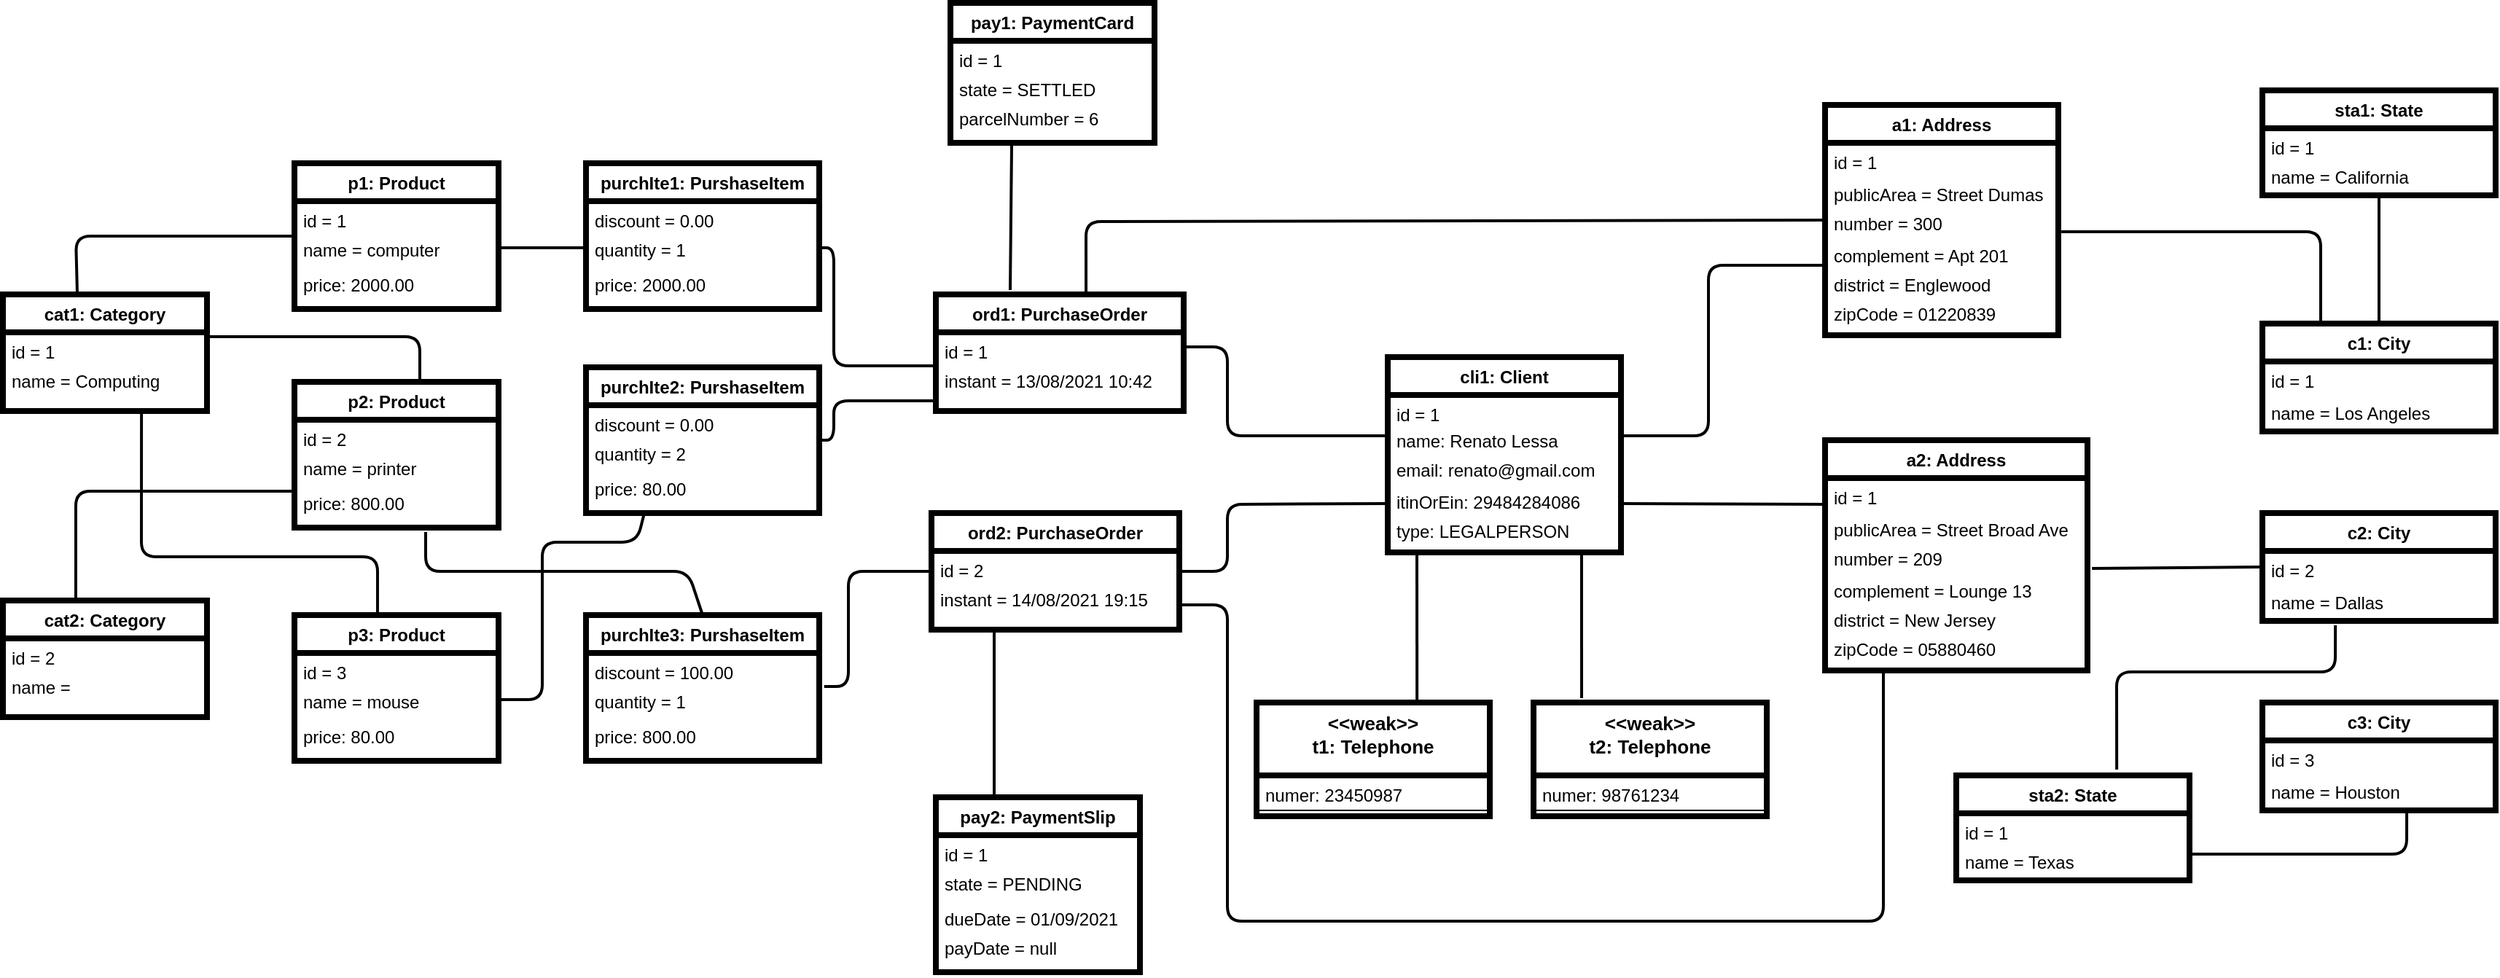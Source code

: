 <mxfile version="14.9.6" type="device"><diagram id="C5RBs43oDa-KdzZeNtuy" name="Page-1"><mxGraphModel dx="946" dy="1841" grid="1" gridSize="10" guides="1" tooltips="1" connect="1" arrows="1" fold="1" page="1" pageScale="1" pageWidth="827" pageHeight="1169" math="0" shadow="0"><root><mxCell id="WIyWlLk6GJQsqaUBKTNV-0"/><mxCell id="WIyWlLk6GJQsqaUBKTNV-1" parent="WIyWlLk6GJQsqaUBKTNV-0"/><mxCell id="aKMQZRntwJBQudiZjVvR-5" value="cat1: Category" style="swimlane;fontStyle=1;childLayout=stackLayout;horizontal=1;startSize=26;horizontalStack=0;resizeParent=1;resizeParentMax=0;resizeLast=0;collapsible=1;marginBottom=0;strokeWidth=4;rounded=0;shadow=0;sketch=0;glass=0;swimlaneLine=1;swimlaneFillColor=#ffffff;" parent="WIyWlLk6GJQsqaUBKTNV-1" vertex="1"><mxGeometry x="20" y="140" width="140" height="80" as="geometry"/></mxCell><mxCell id="aKMQZRntwJBQudiZjVvR-6" value="id = 1" style="text;align=left;verticalAlign=top;spacingLeft=4;spacingRight=4;overflow=hidden;rotatable=0;points=[[0,0.5],[1,0.5]];portConstraint=eastwest;rounded=0;shadow=0;sketch=0;" parent="aKMQZRntwJBQudiZjVvR-5" vertex="1"><mxGeometry y="26" width="140" height="20" as="geometry"/></mxCell><mxCell id="aKMQZRntwJBQudiZjVvR-7" value="name = Computing" style="text;align=left;verticalAlign=top;spacingLeft=4;spacingRight=4;overflow=hidden;rotatable=0;points=[[0,0.5],[1,0.5]];portConstraint=eastwest;rounded=0;shadow=0;sketch=0;" parent="aKMQZRntwJBQudiZjVvR-5" vertex="1"><mxGeometry y="46" width="140" height="34" as="geometry"/></mxCell><mxCell id="aKMQZRntwJBQudiZjVvR-10" value="p1: Product" style="swimlane;fontStyle=1;childLayout=stackLayout;horizontal=1;startSize=26;horizontalStack=0;resizeParent=1;resizeParentMax=0;resizeLast=0;collapsible=1;marginBottom=0;strokeWidth=4;rounded=0;shadow=0;sketch=0;glass=0;swimlaneLine=1;swimlaneFillColor=#ffffff;" parent="WIyWlLk6GJQsqaUBKTNV-1" vertex="1"><mxGeometry x="220" y="50" width="140" height="100" as="geometry"/></mxCell><mxCell id="aKMQZRntwJBQudiZjVvR-11" value="id = 1" style="text;align=left;verticalAlign=top;spacingLeft=4;spacingRight=4;overflow=hidden;rotatable=0;points=[[0,0.5],[1,0.5]];portConstraint=eastwest;rounded=0;shadow=0;sketch=0;" parent="aKMQZRntwJBQudiZjVvR-10" vertex="1"><mxGeometry y="26" width="140" height="20" as="geometry"/></mxCell><mxCell id="aKMQZRntwJBQudiZjVvR-12" value="name = computer" style="text;align=left;verticalAlign=top;spacingLeft=4;spacingRight=4;overflow=hidden;rotatable=0;points=[[0,0.5],[1,0.5]];portConstraint=eastwest;rounded=0;shadow=0;sketch=0;" parent="aKMQZRntwJBQudiZjVvR-10" vertex="1"><mxGeometry y="46" width="140" height="24" as="geometry"/></mxCell><mxCell id="aKMQZRntwJBQudiZjVvR-13" value="price: 2000.00" style="text;align=left;verticalAlign=top;spacingLeft=4;spacingRight=4;overflow=hidden;rotatable=0;points=[[0,0.5],[1,0.5]];portConstraint=eastwest;rounded=0;shadow=0;sketch=0;" parent="aKMQZRntwJBQudiZjVvR-10" vertex="1"><mxGeometry y="70" width="140" height="30" as="geometry"/></mxCell><mxCell id="aKMQZRntwJBQudiZjVvR-15" value="p2: Product" style="swimlane;fontStyle=1;childLayout=stackLayout;horizontal=1;startSize=26;horizontalStack=0;resizeParent=1;resizeParentMax=0;resizeLast=0;collapsible=1;marginBottom=0;strokeWidth=4;rounded=0;shadow=0;sketch=0;glass=0;swimlaneLine=1;swimlaneFillColor=#ffffff;" parent="WIyWlLk6GJQsqaUBKTNV-1" vertex="1"><mxGeometry x="220" y="200" width="140" height="100" as="geometry"/></mxCell><mxCell id="aKMQZRntwJBQudiZjVvR-16" value="id = 2" style="text;align=left;verticalAlign=top;spacingLeft=4;spacingRight=4;overflow=hidden;rotatable=0;points=[[0,0.5],[1,0.5]];portConstraint=eastwest;rounded=0;shadow=0;sketch=0;" parent="aKMQZRntwJBQudiZjVvR-15" vertex="1"><mxGeometry y="26" width="140" height="20" as="geometry"/></mxCell><mxCell id="aKMQZRntwJBQudiZjVvR-17" value="name = printer" style="text;align=left;verticalAlign=top;spacingLeft=4;spacingRight=4;overflow=hidden;rotatable=0;points=[[0,0.5],[1,0.5]];portConstraint=eastwest;rounded=0;shadow=0;sketch=0;" parent="aKMQZRntwJBQudiZjVvR-15" vertex="1"><mxGeometry y="46" width="140" height="24" as="geometry"/></mxCell><mxCell id="aKMQZRntwJBQudiZjVvR-18" value="price: 800.00" style="text;align=left;verticalAlign=top;spacingLeft=4;spacingRight=4;overflow=hidden;rotatable=0;points=[[0,0.5],[1,0.5]];portConstraint=eastwest;rounded=0;shadow=0;sketch=0;" parent="aKMQZRntwJBQudiZjVvR-15" vertex="1"><mxGeometry y="70" width="140" height="30" as="geometry"/></mxCell><mxCell id="aKMQZRntwJBQudiZjVvR-19" value="p3: Product" style="swimlane;fontStyle=1;childLayout=stackLayout;horizontal=1;startSize=26;horizontalStack=0;resizeParent=1;resizeParentMax=0;resizeLast=0;collapsible=1;marginBottom=0;strokeWidth=4;rounded=0;shadow=0;sketch=0;glass=0;swimlaneLine=1;swimlaneFillColor=#ffffff;" parent="WIyWlLk6GJQsqaUBKTNV-1" vertex="1"><mxGeometry x="220" y="360" width="140" height="100" as="geometry"/></mxCell><mxCell id="aKMQZRntwJBQudiZjVvR-20" value="id = 3" style="text;align=left;verticalAlign=top;spacingLeft=4;spacingRight=4;overflow=hidden;rotatable=0;points=[[0,0.5],[1,0.5]];portConstraint=eastwest;rounded=0;shadow=0;sketch=0;" parent="aKMQZRntwJBQudiZjVvR-19" vertex="1"><mxGeometry y="26" width="140" height="20" as="geometry"/></mxCell><mxCell id="aKMQZRntwJBQudiZjVvR-21" value="name = mouse" style="text;align=left;verticalAlign=top;spacingLeft=4;spacingRight=4;overflow=hidden;rotatable=0;points=[[0,0.5],[1,0.5]];portConstraint=eastwest;rounded=0;shadow=0;sketch=0;" parent="aKMQZRntwJBQudiZjVvR-19" vertex="1"><mxGeometry y="46" width="140" height="24" as="geometry"/></mxCell><mxCell id="aKMQZRntwJBQudiZjVvR-22" value="price: 80.00" style="text;align=left;verticalAlign=top;spacingLeft=4;spacingRight=4;overflow=hidden;rotatable=0;points=[[0,0.5],[1,0.5]];portConstraint=eastwest;rounded=0;shadow=0;sketch=0;" parent="aKMQZRntwJBQudiZjVvR-19" vertex="1"><mxGeometry y="70" width="140" height="30" as="geometry"/></mxCell><mxCell id="aKMQZRntwJBQudiZjVvR-23" value="cat2: Category" style="swimlane;fontStyle=1;childLayout=stackLayout;horizontal=1;startSize=26;horizontalStack=0;resizeParent=1;resizeParentMax=0;resizeLast=0;collapsible=1;marginBottom=0;strokeWidth=4;rounded=0;shadow=0;sketch=0;glass=0;swimlaneLine=1;swimlaneFillColor=#ffffff;" parent="WIyWlLk6GJQsqaUBKTNV-1" vertex="1"><mxGeometry x="20" y="350" width="140" height="80" as="geometry"/></mxCell><mxCell id="aKMQZRntwJBQudiZjVvR-24" value="id = 2" style="text;align=left;verticalAlign=top;spacingLeft=4;spacingRight=4;overflow=hidden;rotatable=0;points=[[0,0.5],[1,0.5]];portConstraint=eastwest;rounded=0;shadow=0;sketch=0;" parent="aKMQZRntwJBQudiZjVvR-23" vertex="1"><mxGeometry y="26" width="140" height="20" as="geometry"/></mxCell><mxCell id="aKMQZRntwJBQudiZjVvR-25" value="name = " style="text;align=left;verticalAlign=top;spacingLeft=4;spacingRight=4;overflow=hidden;rotatable=0;points=[[0,0.5],[1,0.5]];portConstraint=eastwest;rounded=0;shadow=0;sketch=0;" parent="aKMQZRntwJBQudiZjVvR-23" vertex="1"><mxGeometry y="46" width="140" height="34" as="geometry"/></mxCell><mxCell id="aKMQZRntwJBQudiZjVvR-28" value="purchIte1: PurshaseItem" style="swimlane;fontStyle=1;childLayout=stackLayout;horizontal=1;startSize=26;horizontalStack=0;resizeParent=1;resizeParentMax=0;resizeLast=0;collapsible=1;marginBottom=0;strokeWidth=4;rounded=0;shadow=0;sketch=0;glass=0;swimlaneLine=1;swimlaneFillColor=#ffffff;" parent="WIyWlLk6GJQsqaUBKTNV-1" vertex="1"><mxGeometry x="420" y="50" width="160" height="100" as="geometry"/></mxCell><mxCell id="aKMQZRntwJBQudiZjVvR-29" value="discount = 0.00" style="text;align=left;verticalAlign=top;spacingLeft=4;spacingRight=4;overflow=hidden;rotatable=0;points=[[0,0.5],[1,0.5]];portConstraint=eastwest;rounded=0;shadow=0;sketch=0;" parent="aKMQZRntwJBQudiZjVvR-28" vertex="1"><mxGeometry y="26" width="160" height="20" as="geometry"/></mxCell><mxCell id="aKMQZRntwJBQudiZjVvR-30" value="quantity = 1" style="text;align=left;verticalAlign=top;spacingLeft=4;spacingRight=4;overflow=hidden;rotatable=0;points=[[0,0.5],[1,0.5]];portConstraint=eastwest;rounded=0;shadow=0;sketch=0;" parent="aKMQZRntwJBQudiZjVvR-28" vertex="1"><mxGeometry y="46" width="160" height="24" as="geometry"/></mxCell><mxCell id="aKMQZRntwJBQudiZjVvR-31" value="price: 2000.00" style="text;align=left;verticalAlign=top;spacingLeft=4;spacingRight=4;overflow=hidden;rotatable=0;points=[[0,0.5],[1,0.5]];portConstraint=eastwest;rounded=0;shadow=0;sketch=0;" parent="aKMQZRntwJBQudiZjVvR-28" vertex="1"><mxGeometry y="70" width="160" height="30" as="geometry"/></mxCell><mxCell id="aKMQZRntwJBQudiZjVvR-44" value="purchIte3: PurshaseItem" style="swimlane;fontStyle=1;childLayout=stackLayout;horizontal=1;startSize=26;horizontalStack=0;resizeParent=1;resizeParentMax=0;resizeLast=0;collapsible=1;marginBottom=0;strokeWidth=4;rounded=0;shadow=0;sketch=0;glass=0;swimlaneLine=1;swimlaneFillColor=#ffffff;" parent="WIyWlLk6GJQsqaUBKTNV-1" vertex="1"><mxGeometry x="420" y="360" width="160" height="100" as="geometry"/></mxCell><mxCell id="aKMQZRntwJBQudiZjVvR-45" value="discount = 100.00" style="text;align=left;verticalAlign=top;spacingLeft=4;spacingRight=4;overflow=hidden;rotatable=0;points=[[0,0.5],[1,0.5]];portConstraint=eastwest;rounded=0;shadow=0;sketch=0;" parent="aKMQZRntwJBQudiZjVvR-44" vertex="1"><mxGeometry y="26" width="160" height="20" as="geometry"/></mxCell><mxCell id="aKMQZRntwJBQudiZjVvR-46" value="quantity = 1" style="text;align=left;verticalAlign=top;spacingLeft=4;spacingRight=4;overflow=hidden;rotatable=0;points=[[0,0.5],[1,0.5]];portConstraint=eastwest;rounded=0;shadow=0;sketch=0;" parent="aKMQZRntwJBQudiZjVvR-44" vertex="1"><mxGeometry y="46" width="160" height="24" as="geometry"/></mxCell><mxCell id="aKMQZRntwJBQudiZjVvR-47" value="price: 800.00" style="text;align=left;verticalAlign=top;spacingLeft=4;spacingRight=4;overflow=hidden;rotatable=0;points=[[0,0.5],[1,0.5]];portConstraint=eastwest;rounded=0;shadow=0;sketch=0;" parent="aKMQZRntwJBQudiZjVvR-44" vertex="1"><mxGeometry y="70" width="160" height="30" as="geometry"/></mxCell><mxCell id="aKMQZRntwJBQudiZjVvR-48" value="purchIte2: PurshaseItem" style="swimlane;fontStyle=1;childLayout=stackLayout;horizontal=1;startSize=26;horizontalStack=0;resizeParent=1;resizeParentMax=0;resizeLast=0;collapsible=1;marginBottom=0;strokeWidth=4;rounded=0;shadow=0;sketch=0;glass=0;swimlaneLine=1;swimlaneFillColor=#ffffff;" parent="WIyWlLk6GJQsqaUBKTNV-1" vertex="1"><mxGeometry x="420" y="190" width="160" height="100" as="geometry"/></mxCell><mxCell id="aKMQZRntwJBQudiZjVvR-49" value="discount = 0.00" style="text;align=left;verticalAlign=top;spacingLeft=4;spacingRight=4;overflow=hidden;rotatable=0;points=[[0,0.5],[1,0.5]];portConstraint=eastwest;rounded=0;shadow=0;sketch=0;" parent="aKMQZRntwJBQudiZjVvR-48" vertex="1"><mxGeometry y="26" width="160" height="20" as="geometry"/></mxCell><mxCell id="aKMQZRntwJBQudiZjVvR-50" value="quantity = 2" style="text;align=left;verticalAlign=top;spacingLeft=4;spacingRight=4;overflow=hidden;rotatable=0;points=[[0,0.5],[1,0.5]];portConstraint=eastwest;rounded=0;shadow=0;sketch=0;" parent="aKMQZRntwJBQudiZjVvR-48" vertex="1"><mxGeometry y="46" width="160" height="24" as="geometry"/></mxCell><mxCell id="aKMQZRntwJBQudiZjVvR-51" value="price: 80.00" style="text;align=left;verticalAlign=top;spacingLeft=4;spacingRight=4;overflow=hidden;rotatable=0;points=[[0,0.5],[1,0.5]];portConstraint=eastwest;rounded=0;shadow=0;sketch=0;" parent="aKMQZRntwJBQudiZjVvR-48" vertex="1"><mxGeometry y="70" width="160" height="30" as="geometry"/></mxCell><mxCell id="aKMQZRntwJBQudiZjVvR-53" value="" style="endArrow=none;html=1;strokeWidth=2;exitX=1.021;exitY=0.125;exitDx=0;exitDy=0;exitPerimeter=0;entryX=0;entryY=0.5;entryDx=0;entryDy=0;shadow=0;sketch=0;" parent="WIyWlLk6GJQsqaUBKTNV-1" source="aKMQZRntwJBQudiZjVvR-46" target="aKMQZRntwJBQudiZjVvR-68" edge="1"><mxGeometry width="50" height="50" relative="1" as="geometry"><mxPoint x="570" y="409.5" as="sourcePoint"/><mxPoint x="844" y="409.5" as="targetPoint"/><Array as="points"><mxPoint x="600" y="409"/><mxPoint x="600" y="330"/></Array></mxGeometry></mxCell><mxCell id="aKMQZRntwJBQudiZjVvR-54" value="" style="endArrow=none;html=1;strokeWidth=2;entryX=0;entryY=0.5;entryDx=0;entryDy=0;exitX=0.364;exitY=-0.025;exitDx=0;exitDy=0;exitPerimeter=0;shadow=0;sketch=0;" parent="WIyWlLk6GJQsqaUBKTNV-1" source="aKMQZRntwJBQudiZjVvR-5" target="aKMQZRntwJBQudiZjVvR-10" edge="1"><mxGeometry width="50" height="50" relative="1" as="geometry"><mxPoint x="70" y="130" as="sourcePoint"/><mxPoint x="446" y="110" as="targetPoint"/><Array as="points"><mxPoint x="70" y="100"/></Array></mxGeometry></mxCell><mxCell id="aKMQZRntwJBQudiZjVvR-55" value="" style="endArrow=none;html=1;strokeWidth=2;exitX=0.679;exitY=1.029;exitDx=0;exitDy=0;exitPerimeter=0;entryX=0.407;entryY=0;entryDx=0;entryDy=0;entryPerimeter=0;shadow=0;sketch=0;" parent="WIyWlLk6GJQsqaUBKTNV-1" source="aKMQZRntwJBQudiZjVvR-7" target="aKMQZRntwJBQudiZjVvR-19" edge="1"><mxGeometry width="50" height="50" relative="1" as="geometry"><mxPoint x="182" y="120" as="sourcePoint"/><mxPoint x="280" y="330" as="targetPoint"/><Array as="points"><mxPoint x="115" y="320"/><mxPoint x="277" y="320"/></Array></mxGeometry></mxCell><mxCell id="aKMQZRntwJBQudiZjVvR-56" value="" style="endArrow=none;html=1;strokeWidth=2;exitX=0.993;exitY=0.15;exitDx=0;exitDy=0;exitPerimeter=0;shadow=0;sketch=0;" parent="WIyWlLk6GJQsqaUBKTNV-1" source="aKMQZRntwJBQudiZjVvR-6" edge="1"><mxGeometry width="50" height="50" relative="1" as="geometry"><mxPoint x="162" y="180" as="sourcePoint"/><mxPoint x="306" y="200" as="targetPoint"/><Array as="points"><mxPoint x="306" y="169"/></Array></mxGeometry></mxCell><mxCell id="aKMQZRntwJBQudiZjVvR-57" value="" style="endArrow=none;html=1;strokeWidth=2;exitX=0.357;exitY=0;exitDx=0;exitDy=0;exitPerimeter=0;entryX=0;entryY=0.75;entryDx=0;entryDy=0;shadow=0;sketch=0;" parent="WIyWlLk6GJQsqaUBKTNV-1" source="aKMQZRntwJBQudiZjVvR-23" target="aKMQZRntwJBQudiZjVvR-15" edge="1"><mxGeometry width="50" height="50" relative="1" as="geometry"><mxPoint x="202" y="140" as="sourcePoint"/><mxPoint x="476" y="140" as="targetPoint"/><Array as="points"><mxPoint x="70" y="275"/></Array></mxGeometry></mxCell><mxCell id="aKMQZRntwJBQudiZjVvR-58" value="" style="endArrow=none;html=1;strokeWidth=2;exitX=1;exitY=0.5;exitDx=0;exitDy=0;entryX=0;entryY=0.5;entryDx=0;entryDy=0;shadow=0;sketch=0;" parent="WIyWlLk6GJQsqaUBKTNV-1" source="aKMQZRntwJBQudiZjVvR-12" target="aKMQZRntwJBQudiZjVvR-30" edge="1"><mxGeometry width="50" height="50" relative="1" as="geometry"><mxPoint x="212" y="150" as="sourcePoint"/><mxPoint x="486" y="150" as="targetPoint"/></mxGeometry></mxCell><mxCell id="aKMQZRntwJBQudiZjVvR-59" value="" style="endArrow=none;html=1;strokeWidth=2;entryX=0.5;entryY=0;entryDx=0;entryDy=0;shadow=0;sketch=0;" parent="WIyWlLk6GJQsqaUBKTNV-1" target="aKMQZRntwJBQudiZjVvR-44" edge="1"><mxGeometry width="50" height="50" relative="1" as="geometry"><mxPoint x="310" y="303" as="sourcePoint"/><mxPoint x="470" y="310" as="targetPoint"/><Array as="points"><mxPoint x="310" y="330"/><mxPoint x="490" y="330"/></Array></mxGeometry></mxCell><mxCell id="aKMQZRntwJBQudiZjVvR-61" value="" style="endArrow=none;html=1;strokeWidth=2;exitX=1;exitY=0.5;exitDx=0;exitDy=0;entryX=0.25;entryY=1;entryDx=0;entryDy=0;shadow=0;sketch=0;" parent="WIyWlLk6GJQsqaUBKTNV-1" source="aKMQZRntwJBQudiZjVvR-21" target="aKMQZRntwJBQudiZjVvR-48" edge="1"><mxGeometry width="50" height="50" relative="1" as="geometry"><mxPoint x="232" y="170" as="sourcePoint"/><mxPoint x="506" y="170" as="targetPoint"/><Array as="points"><mxPoint x="390" y="418"/><mxPoint x="390" y="310"/><mxPoint x="455" y="310"/></Array></mxGeometry></mxCell><mxCell id="aKMQZRntwJBQudiZjVvR-62" value="ord1: PurchaseOrder" style="swimlane;fontStyle=1;childLayout=stackLayout;horizontal=1;startSize=26;horizontalStack=0;resizeParent=1;resizeParentMax=0;resizeLast=0;collapsible=1;marginBottom=0;strokeWidth=4;rounded=0;shadow=0;sketch=0;glass=0;swimlaneLine=1;swimlaneFillColor=#ffffff;" parent="WIyWlLk6GJQsqaUBKTNV-1" vertex="1"><mxGeometry x="660" y="140" width="170" height="80" as="geometry"/></mxCell><mxCell id="aKMQZRntwJBQudiZjVvR-63" value="id = 1" style="text;align=left;verticalAlign=top;spacingLeft=4;spacingRight=4;overflow=hidden;rotatable=0;points=[[0,0.5],[1,0.5]];portConstraint=eastwest;rounded=0;shadow=0;sketch=0;" parent="aKMQZRntwJBQudiZjVvR-62" vertex="1"><mxGeometry y="26" width="170" height="20" as="geometry"/></mxCell><mxCell id="aKMQZRntwJBQudiZjVvR-64" value="instant = 13/08/2021 10:42" style="text;align=left;verticalAlign=top;spacingLeft=4;spacingRight=4;overflow=hidden;rotatable=0;points=[[0,0.5],[1,0.5]];portConstraint=eastwest;rounded=0;shadow=0;sketch=0;" parent="aKMQZRntwJBQudiZjVvR-62" vertex="1"><mxGeometry y="46" width="170" height="34" as="geometry"/></mxCell><mxCell id="aKMQZRntwJBQudiZjVvR-68" value="ord2: PurchaseOrder" style="swimlane;fontStyle=1;childLayout=stackLayout;horizontal=1;startSize=26;horizontalStack=0;resizeParent=1;resizeParentMax=0;resizeLast=0;collapsible=1;marginBottom=0;strokeWidth=4;rounded=0;shadow=0;sketch=0;glass=0;swimlaneLine=1;swimlaneFillColor=#ffffff;" parent="WIyWlLk6GJQsqaUBKTNV-1" vertex="1"><mxGeometry x="657" y="290" width="170" height="80" as="geometry"/></mxCell><mxCell id="aKMQZRntwJBQudiZjVvR-69" value="id = 2" style="text;align=left;verticalAlign=top;spacingLeft=4;spacingRight=4;overflow=hidden;rotatable=0;points=[[0,0.5],[1,0.5]];portConstraint=eastwest;rounded=0;shadow=0;sketch=0;" parent="aKMQZRntwJBQudiZjVvR-68" vertex="1"><mxGeometry y="26" width="170" height="20" as="geometry"/></mxCell><mxCell id="aKMQZRntwJBQudiZjVvR-70" value="instant = 14/08/2021 19:15" style="text;align=left;verticalAlign=top;spacingLeft=4;spacingRight=4;overflow=hidden;rotatable=0;points=[[0,0.5],[1,0.5]];portConstraint=eastwest;rounded=0;shadow=0;sketch=0;" parent="aKMQZRntwJBQudiZjVvR-68" vertex="1"><mxGeometry y="46" width="170" height="34" as="geometry"/></mxCell><mxCell id="aKMQZRntwJBQudiZjVvR-71" value="" style="endArrow=none;html=1;strokeWidth=2;exitX=1;exitY=0.5;exitDx=0;exitDy=0;entryX=-0.012;entryY=0.088;entryDx=0;entryDy=0;entryPerimeter=0;shadow=0;sketch=0;" parent="WIyWlLk6GJQsqaUBKTNV-1" source="aKMQZRntwJBQudiZjVvR-30" target="aKMQZRntwJBQudiZjVvR-64" edge="1"><mxGeometry width="50" height="50" relative="1" as="geometry"><mxPoint x="590" y="239.5" as="sourcePoint"/><mxPoint x="650" y="190" as="targetPoint"/><Array as="points"><mxPoint x="590" y="108"/><mxPoint x="590" y="189"/></Array></mxGeometry></mxCell><mxCell id="aKMQZRntwJBQudiZjVvR-72" value="" style="endArrow=none;html=1;strokeWidth=2;shadow=0;sketch=0;" parent="WIyWlLk6GJQsqaUBKTNV-1" edge="1"><mxGeometry width="50" height="50" relative="1" as="geometry"><mxPoint x="700" y="483" as="sourcePoint"/><mxPoint x="700" y="370" as="targetPoint"/></mxGeometry></mxCell><mxCell id="aKMQZRntwJBQudiZjVvR-73" value="" style="endArrow=none;html=1;strokeWidth=2;exitX=1;exitY=0.5;exitDx=0;exitDy=0;entryX=0;entryY=0.794;entryDx=0;entryDy=0;entryPerimeter=0;shadow=0;sketch=0;" parent="WIyWlLk6GJQsqaUBKTNV-1" source="aKMQZRntwJBQudiZjVvR-48" target="aKMQZRntwJBQudiZjVvR-64" edge="1"><mxGeometry width="50" height="50" relative="1" as="geometry"><mxPoint x="570" y="239.5" as="sourcePoint"/><mxPoint x="844" y="239.5" as="targetPoint"/><Array as="points"><mxPoint x="590" y="240"/><mxPoint x="590" y="213"/></Array></mxGeometry></mxCell><mxCell id="aKMQZRntwJBQudiZjVvR-74" value="pay1: PaymentCard" style="swimlane;fontStyle=1;childLayout=stackLayout;horizontal=1;startSize=26;horizontalStack=0;resizeParent=1;resizeParentMax=0;resizeLast=0;collapsible=1;marginBottom=0;strokeWidth=4;rounded=0;shadow=0;sketch=0;glass=0;swimlaneLine=1;swimlaneFillColor=#ffffff;" parent="WIyWlLk6GJQsqaUBKTNV-1" vertex="1"><mxGeometry x="670" y="-60" width="140" height="96" as="geometry"/></mxCell><mxCell id="aKMQZRntwJBQudiZjVvR-75" value="id = 1" style="text;align=left;verticalAlign=top;spacingLeft=4;spacingRight=4;overflow=hidden;rotatable=0;points=[[0,0.5],[1,0.5]];portConstraint=eastwest;rounded=0;shadow=0;sketch=0;" parent="aKMQZRntwJBQudiZjVvR-74" vertex="1"><mxGeometry y="26" width="140" height="20" as="geometry"/></mxCell><mxCell id="aKMQZRntwJBQudiZjVvR-76" value="state = SETTLED&#10; " style="text;align=left;verticalAlign=top;spacingLeft=4;spacingRight=4;overflow=hidden;rotatable=0;points=[[0,0.5],[1,0.5]];portConstraint=eastwest;rounded=0;shadow=0;sketch=0;" parent="aKMQZRntwJBQudiZjVvR-74" vertex="1"><mxGeometry y="46" width="140" height="20" as="geometry"/></mxCell><mxCell id="aKMQZRntwJBQudiZjVvR-77" value="parcelNumber = 6" style="text;align=left;verticalAlign=top;spacingLeft=4;spacingRight=4;overflow=hidden;rotatable=0;points=[[0,0.5],[1,0.5]];portConstraint=eastwest;rounded=0;shadow=0;sketch=0;" parent="aKMQZRntwJBQudiZjVvR-74" vertex="1"><mxGeometry y="66" width="140" height="30" as="geometry"/></mxCell><mxCell id="aKMQZRntwJBQudiZjVvR-85" value="pay2: PaymentSlip" style="swimlane;fontStyle=1;childLayout=stackLayout;horizontal=1;startSize=26;horizontalStack=0;resizeParent=1;resizeParentMax=0;resizeLast=0;collapsible=1;marginBottom=0;strokeWidth=4;rounded=0;shadow=0;sketch=0;glass=0;swimlaneLine=1;swimlaneFillColor=#ffffff;" parent="WIyWlLk6GJQsqaUBKTNV-1" vertex="1"><mxGeometry x="660" y="485" width="140" height="120" as="geometry"/></mxCell><mxCell id="aKMQZRntwJBQudiZjVvR-86" value="id = 1" style="text;align=left;verticalAlign=top;spacingLeft=4;spacingRight=4;overflow=hidden;rotatable=0;points=[[0,0.5],[1,0.5]];portConstraint=eastwest;rounded=0;shadow=0;sketch=0;" parent="aKMQZRntwJBQudiZjVvR-85" vertex="1"><mxGeometry y="26" width="140" height="20" as="geometry"/></mxCell><mxCell id="aKMQZRntwJBQudiZjVvR-87" value="state = PENDING&#10; " style="text;align=left;verticalAlign=top;spacingLeft=4;spacingRight=4;overflow=hidden;rotatable=0;points=[[0,0.5],[1,0.5]];portConstraint=eastwest;rounded=0;shadow=0;sketch=0;" parent="aKMQZRntwJBQudiZjVvR-85" vertex="1"><mxGeometry y="46" width="140" height="24" as="geometry"/></mxCell><mxCell id="aKMQZRntwJBQudiZjVvR-88" value="dueDate = 01/09/2021" style="text;align=left;verticalAlign=top;spacingLeft=4;spacingRight=4;overflow=hidden;rotatable=0;points=[[0,0.5],[1,0.5]];portConstraint=eastwest;rounded=0;shadow=0;sketch=0;" parent="aKMQZRntwJBQudiZjVvR-85" vertex="1"><mxGeometry y="70" width="140" height="20" as="geometry"/></mxCell><mxCell id="aKMQZRntwJBQudiZjVvR-93" value="payDate = null" style="text;align=left;verticalAlign=top;spacingLeft=4;spacingRight=4;overflow=hidden;rotatable=0;points=[[0,0.5],[1,0.5]];portConstraint=eastwest;shadow=0;sketch=0;" parent="aKMQZRntwJBQudiZjVvR-85" vertex="1"><mxGeometry y="90" width="140" height="30" as="geometry"/></mxCell><mxCell id="aKMQZRntwJBQudiZjVvR-95" value="" style="endArrow=none;html=1;strokeWidth=2;entryX=0.3;entryY=1.067;entryDx=0;entryDy=0;entryPerimeter=0;exitX=0.3;exitY=-0.037;exitDx=0;exitDy=0;exitPerimeter=0;shadow=0;sketch=0;" parent="WIyWlLk6GJQsqaUBKTNV-1" source="aKMQZRntwJBQudiZjVvR-62" target="aKMQZRntwJBQudiZjVvR-77" edge="1"><mxGeometry width="50" height="50" relative="1" as="geometry"><mxPoint x="700" y="220" as="sourcePoint"/><mxPoint x="600" y="640" as="targetPoint"/></mxGeometry></mxCell><mxCell id="aKMQZRntwJBQudiZjVvR-97" value="cli1: Client" style="swimlane;fontStyle=1;childLayout=stackLayout;horizontal=1;startSize=26;horizontalStack=0;resizeParent=1;resizeParentMax=0;resizeLast=0;collapsible=1;marginBottom=0;strokeWidth=4;labelBackgroundColor=none;labelBorderColor=none;shadow=0;sketch=0;swimlaneFillColor=#ffffff;" parent="WIyWlLk6GJQsqaUBKTNV-1" vertex="1"><mxGeometry x="970" y="183" width="160" height="134" as="geometry"/></mxCell><mxCell id="aKMQZRntwJBQudiZjVvR-98" value="id = 1" style="text;align=left;verticalAlign=top;spacingLeft=4;spacingRight=4;overflow=hidden;rotatable=0;points=[[0,0.5],[1,0.5]];portConstraint=eastwest;shadow=0;sketch=0;" parent="aKMQZRntwJBQudiZjVvR-97" vertex="1"><mxGeometry y="26" width="160" height="18" as="geometry"/></mxCell><mxCell id="aKMQZRntwJBQudiZjVvR-99" value="name: Renato Lessa" style="text;align=left;verticalAlign=top;spacingLeft=4;spacingRight=4;overflow=hidden;rotatable=0;points=[[0,0.5],[1,0.5]];portConstraint=eastwest;shadow=0;sketch=0;" parent="aKMQZRntwJBQudiZjVvR-97" vertex="1"><mxGeometry y="44" width="160" height="20" as="geometry"/></mxCell><mxCell id="aKMQZRntwJBQudiZjVvR-100" value="email: renato@gmail.com" style="text;align=left;verticalAlign=top;spacingLeft=4;spacingRight=4;overflow=hidden;rotatable=0;points=[[0,0.5],[1,0.5]];portConstraint=eastwest;shadow=0;sketch=0;" parent="aKMQZRntwJBQudiZjVvR-97" vertex="1"><mxGeometry y="64" width="160" height="22" as="geometry"/></mxCell><mxCell id="aKMQZRntwJBQudiZjVvR-101" value="itinOrEin: 29484284086" style="text;align=left;verticalAlign=top;spacingLeft=4;spacingRight=4;overflow=hidden;rotatable=0;points=[[0,0.5],[1,0.5]];portConstraint=eastwest;shadow=0;sketch=0;" parent="aKMQZRntwJBQudiZjVvR-97" vertex="1"><mxGeometry y="86" width="160" height="20" as="geometry"/></mxCell><mxCell id="aKMQZRntwJBQudiZjVvR-102" value="type: LEGALPERSON" style="text;align=left;verticalAlign=top;spacingLeft=4;spacingRight=4;overflow=hidden;rotatable=0;points=[[0,0.5],[1,0.5]];portConstraint=eastwest;shadow=0;sketch=0;" parent="aKMQZRntwJBQudiZjVvR-97" vertex="1"><mxGeometry y="106" width="160" height="28" as="geometry"/></mxCell><mxCell id="aKMQZRntwJBQudiZjVvR-105" value="" style="endArrow=none;html=1;strokeWidth=2;exitX=0.606;exitY=0.013;exitDx=0;exitDy=0;exitPerimeter=0;entryX=0;entryY=0.5;entryDx=0;entryDy=0;shadow=0;sketch=0;" parent="WIyWlLk6GJQsqaUBKTNV-1" source="aKMQZRntwJBQudiZjVvR-62" target="aKMQZRntwJBQudiZjVvR-122" edge="1"><mxGeometry width="50" height="50" relative="1" as="geometry"><mxPoint x="940" y="40" as="sourcePoint"/><mxPoint x="1260" y="90" as="targetPoint"/><Array as="points"><mxPoint x="763" y="90"/></Array></mxGeometry></mxCell><mxCell id="aKMQZRntwJBQudiZjVvR-106" value="" style="endArrow=none;html=1;strokeWidth=2;exitX=1;exitY=0.5;exitDx=0;exitDy=0;entryX=0;entryY=0.75;entryDx=0;entryDy=0;shadow=0;sketch=0;" parent="WIyWlLk6GJQsqaUBKTNV-1" source="aKMQZRntwJBQudiZjVvR-68" target="aKMQZRntwJBQudiZjVvR-97" edge="1"><mxGeometry width="50" height="50" relative="1" as="geometry"><mxPoint x="860" y="340" as="sourcePoint"/><mxPoint x="870" y="270" as="targetPoint"/><Array as="points"><mxPoint x="860" y="330"/><mxPoint x="860" y="284"/></Array></mxGeometry></mxCell><mxCell id="aKMQZRntwJBQudiZjVvR-107" value="" style="endArrow=none;html=1;strokeWidth=2;exitX=1;exitY=0.5;exitDx=0;exitDy=0;entryX=0;entryY=0.5;entryDx=0;entryDy=0;shadow=0;sketch=0;" parent="WIyWlLk6GJQsqaUBKTNV-1" source="aKMQZRntwJBQudiZjVvR-63" target="aKMQZRntwJBQudiZjVvR-99" edge="1"><mxGeometry width="50" height="50" relative="1" as="geometry"><mxPoint x="960" y="60" as="sourcePoint"/><mxPoint x="970" y="-10" as="targetPoint"/><Array as="points"><mxPoint x="860" y="176"/><mxPoint x="860" y="237"/></Array></mxGeometry></mxCell><mxCell id="aKMQZRntwJBQudiZjVvR-111" value="&lt;&lt;weak&gt;&gt;&#10;t1: Telephone" style="swimlane;fontStyle=1;align=center;verticalAlign=top;childLayout=stackLayout;horizontal=1;startSize=50;horizontalStack=0;resizeParent=1;resizeParentMax=0;resizeLast=0;collapsible=1;marginBottom=0;rounded=0;shadow=0;glass=0;sketch=0;fontSize=13;strokeWidth=4;swimlaneFillColor=#ffffff;" parent="WIyWlLk6GJQsqaUBKTNV-1" vertex="1"><mxGeometry x="880" y="420" width="160" height="78" as="geometry"/></mxCell><mxCell id="aKMQZRntwJBQudiZjVvR-112" value="numer: 23450987" style="text;align=left;verticalAlign=top;spacingLeft=4;spacingRight=4;overflow=hidden;rotatable=0;points=[[0,0.5],[1,0.5]];portConstraint=eastwest;shadow=0;sketch=0;" parent="aKMQZRntwJBQudiZjVvR-111" vertex="1"><mxGeometry y="50" width="160" height="20" as="geometry"/></mxCell><mxCell id="aKMQZRntwJBQudiZjVvR-113" value="" style="line;strokeWidth=1;align=left;verticalAlign=middle;spacingTop=-1;spacingLeft=3;spacingRight=3;rotatable=0;labelPosition=right;points=[];portConstraint=eastwest;shadow=0;sketch=0;" parent="aKMQZRntwJBQudiZjVvR-111" vertex="1"><mxGeometry y="70" width="160" height="8" as="geometry"/></mxCell><mxCell id="aKMQZRntwJBQudiZjVvR-114" value="&lt;&lt;weak&gt;&gt;&#10;t2: Telephone" style="swimlane;fontStyle=1;align=center;verticalAlign=top;childLayout=stackLayout;horizontal=1;startSize=50;horizontalStack=0;resizeParent=1;resizeParentMax=0;resizeLast=0;collapsible=1;marginBottom=0;rounded=0;shadow=0;glass=0;sketch=0;fontSize=13;strokeWidth=4;swimlaneFillColor=#ffffff;" parent="WIyWlLk6GJQsqaUBKTNV-1" vertex="1"><mxGeometry x="1070" y="420" width="160" height="78" as="geometry"/></mxCell><mxCell id="aKMQZRntwJBQudiZjVvR-115" value="numer: 98761234" style="text;align=left;verticalAlign=top;spacingLeft=4;spacingRight=4;overflow=hidden;rotatable=0;points=[[0,0.5],[1,0.5]];portConstraint=eastwest;shadow=0;sketch=0;" parent="aKMQZRntwJBQudiZjVvR-114" vertex="1"><mxGeometry y="50" width="160" height="20" as="geometry"/></mxCell><mxCell id="aKMQZRntwJBQudiZjVvR-116" value="" style="line;strokeWidth=1;align=left;verticalAlign=middle;spacingTop=-1;spacingLeft=3;spacingRight=3;rotatable=0;labelPosition=right;points=[];portConstraint=eastwest;shadow=0;sketch=0;" parent="aKMQZRntwJBQudiZjVvR-114" vertex="1"><mxGeometry y="70" width="160" height="8" as="geometry"/></mxCell><mxCell id="aKMQZRntwJBQudiZjVvR-117" value="" style="endArrow=none;html=1;strokeWidth=2;entryX=0.831;entryY=1.071;entryDx=0;entryDy=0;entryPerimeter=0;shadow=0;sketch=0;" parent="WIyWlLk6GJQsqaUBKTNV-1" target="aKMQZRntwJBQudiZjVvR-102" edge="1"><mxGeometry width="50" height="50" relative="1" as="geometry"><mxPoint x="1103" y="417" as="sourcePoint"/><mxPoint x="1100" y="330" as="targetPoint"/></mxGeometry></mxCell><mxCell id="aKMQZRntwJBQudiZjVvR-118" value="" style="endArrow=none;html=1;strokeWidth=2;exitX=0.688;exitY=0;exitDx=0;exitDy=0;exitPerimeter=0;entryX=0.125;entryY=1.071;entryDx=0;entryDy=0;entryPerimeter=0;shadow=0;sketch=0;" parent="WIyWlLk6GJQsqaUBKTNV-1" source="aKMQZRntwJBQudiZjVvR-111" target="aKMQZRntwJBQudiZjVvR-102" edge="1"><mxGeometry width="50" height="50" relative="1" as="geometry"><mxPoint x="960" y="60" as="sourcePoint"/><mxPoint x="970" y="-10" as="targetPoint"/></mxGeometry></mxCell><mxCell id="aKMQZRntwJBQudiZjVvR-119" value="a1: Address" style="swimlane;fontStyle=1;childLayout=stackLayout;horizontal=1;startSize=26;horizontalStack=0;resizeParent=1;resizeParentMax=0;resizeLast=0;collapsible=1;marginBottom=0;strokeWidth=4;shadow=0;sketch=0;swimlaneFillColor=#ffffff;" parent="WIyWlLk6GJQsqaUBKTNV-1" vertex="1"><mxGeometry x="1270" y="10" width="160" height="158" as="geometry"/></mxCell><mxCell id="aKMQZRntwJBQudiZjVvR-120" value="id = 1" style="text;align=left;verticalAlign=top;spacingLeft=4;spacingRight=4;overflow=hidden;rotatable=0;points=[[0,0.5],[1,0.5]];portConstraint=eastwest;shadow=0;sketch=0;" parent="aKMQZRntwJBQudiZjVvR-119" vertex="1"><mxGeometry y="26" width="160" height="22" as="geometry"/></mxCell><mxCell id="aKMQZRntwJBQudiZjVvR-121" value="publicArea = Street Dumas" style="text;align=left;verticalAlign=top;spacingLeft=4;spacingRight=4;overflow=hidden;rotatable=0;points=[[0,0.5],[1,0.5]];portConstraint=eastwest;shadow=0;sketch=0;" parent="aKMQZRntwJBQudiZjVvR-119" vertex="1"><mxGeometry y="48" width="160" height="20" as="geometry"/></mxCell><mxCell id="aKMQZRntwJBQudiZjVvR-122" value="number = 300" style="text;align=left;verticalAlign=top;spacingLeft=4;spacingRight=4;overflow=hidden;rotatable=0;points=[[0,0.5],[1,0.5]];portConstraint=eastwest;shadow=0;sketch=0;" parent="aKMQZRntwJBQudiZjVvR-119" vertex="1"><mxGeometry y="68" width="160" height="22" as="geometry"/></mxCell><mxCell id="aKMQZRntwJBQudiZjVvR-123" value="complement = Apt 201 " style="text;align=left;verticalAlign=top;spacingLeft=4;spacingRight=4;overflow=hidden;rotatable=0;points=[[0,0.5],[1,0.5]];portConstraint=eastwest;shadow=0;sketch=0;" parent="aKMQZRntwJBQudiZjVvR-119" vertex="1"><mxGeometry y="90" width="160" height="20" as="geometry"/></mxCell><mxCell id="aKMQZRntwJBQudiZjVvR-126" value="district = Englewood" style="text;align=left;verticalAlign=top;spacingLeft=4;spacingRight=4;overflow=hidden;rotatable=0;points=[[0,0.5],[1,0.5]];portConstraint=eastwest;shadow=0;sketch=0;" parent="aKMQZRntwJBQudiZjVvR-119" vertex="1"><mxGeometry y="110" width="160" height="20" as="geometry"/></mxCell><mxCell id="aKMQZRntwJBQudiZjVvR-124" value="zipCode = 01220839" style="text;align=left;verticalAlign=top;spacingLeft=4;spacingRight=4;overflow=hidden;rotatable=0;points=[[0,0.5],[1,0.5]];portConstraint=eastwest;shadow=0;sketch=0;" parent="aKMQZRntwJBQudiZjVvR-119" vertex="1"><mxGeometry y="130" width="160" height="28" as="geometry"/></mxCell><mxCell id="aKMQZRntwJBQudiZjVvR-128" value="a2: Address" style="swimlane;fontStyle=1;childLayout=stackLayout;horizontal=1;startSize=26;horizontalStack=0;resizeParent=1;resizeParentMax=0;resizeLast=0;collapsible=1;marginBottom=0;strokeWidth=4;shadow=0;sketch=0;swimlaneFillColor=#ffffff;" parent="WIyWlLk6GJQsqaUBKTNV-1" vertex="1"><mxGeometry x="1270" y="240" width="180" height="158" as="geometry"/></mxCell><mxCell id="aKMQZRntwJBQudiZjVvR-129" value="id = 1" style="text;align=left;verticalAlign=top;spacingLeft=4;spacingRight=4;overflow=hidden;rotatable=0;points=[[0,0.5],[1,0.5]];portConstraint=eastwest;shadow=0;sketch=0;" parent="aKMQZRntwJBQudiZjVvR-128" vertex="1"><mxGeometry y="26" width="180" height="22" as="geometry"/></mxCell><mxCell id="aKMQZRntwJBQudiZjVvR-130" value="publicArea = Street Broad Ave" style="text;align=left;verticalAlign=top;spacingLeft=4;spacingRight=4;overflow=hidden;rotatable=0;points=[[0,0.5],[1,0.5]];portConstraint=eastwest;shadow=0;sketch=0;" parent="aKMQZRntwJBQudiZjVvR-128" vertex="1"><mxGeometry y="48" width="180" height="20" as="geometry"/></mxCell><mxCell id="aKMQZRntwJBQudiZjVvR-131" value="number = 209" style="text;align=left;verticalAlign=top;spacingLeft=4;spacingRight=4;overflow=hidden;rotatable=0;points=[[0,0.5],[1,0.5]];portConstraint=eastwest;shadow=0;sketch=0;" parent="aKMQZRntwJBQudiZjVvR-128" vertex="1"><mxGeometry y="68" width="180" height="22" as="geometry"/></mxCell><mxCell id="aKMQZRntwJBQudiZjVvR-132" value="complement = Lounge 13 " style="text;align=left;verticalAlign=top;spacingLeft=4;spacingRight=4;overflow=hidden;rotatable=0;points=[[0,0.5],[1,0.5]];portConstraint=eastwest;shadow=0;sketch=0;" parent="aKMQZRntwJBQudiZjVvR-128" vertex="1"><mxGeometry y="90" width="180" height="20" as="geometry"/></mxCell><mxCell id="aKMQZRntwJBQudiZjVvR-133" value="district = New Jersey" style="text;align=left;verticalAlign=top;spacingLeft=4;spacingRight=4;overflow=hidden;rotatable=0;points=[[0,0.5],[1,0.5]];portConstraint=eastwest;shadow=0;sketch=0;" parent="aKMQZRntwJBQudiZjVvR-128" vertex="1"><mxGeometry y="110" width="180" height="20" as="geometry"/></mxCell><mxCell id="aKMQZRntwJBQudiZjVvR-134" value="zipCode = 05880460" style="text;align=left;verticalAlign=top;spacingLeft=4;spacingRight=4;overflow=hidden;rotatable=0;points=[[0,0.5],[1,0.5]];portConstraint=eastwest;shadow=0;sketch=0;" parent="aKMQZRntwJBQudiZjVvR-128" vertex="1"><mxGeometry y="130" width="180" height="28" as="geometry"/></mxCell><mxCell id="aKMQZRntwJBQudiZjVvR-135" value="" style="endArrow=none;html=1;strokeWidth=2;exitX=1;exitY=0.5;exitDx=0;exitDy=0;entryX=-0.006;entryY=1;entryDx=0;entryDy=0;entryPerimeter=0;shadow=0;sketch=0;" parent="WIyWlLk6GJQsqaUBKTNV-1" source="aKMQZRntwJBQudiZjVvR-99" target="aKMQZRntwJBQudiZjVvR-123" edge="1"><mxGeometry width="50" height="50" relative="1" as="geometry"><mxPoint x="773.02" y="151.04" as="sourcePoint"/><mxPoint x="1260" y="119" as="targetPoint"/><Array as="points"><mxPoint x="1190" y="237"/><mxPoint x="1190" y="120"/></Array></mxGeometry></mxCell><mxCell id="aKMQZRntwJBQudiZjVvR-137" value="" style="endArrow=none;html=1;strokeWidth=2;entryX=1;entryY=0.75;entryDx=0;entryDy=0;shadow=0;sketch=0;" parent="WIyWlLk6GJQsqaUBKTNV-1" target="aKMQZRntwJBQudiZjVvR-97" edge="1"><mxGeometry width="50" height="50" relative="1" as="geometry"><mxPoint x="1270" y="284" as="sourcePoint"/><mxPoint x="1150" y="280" as="targetPoint"/></mxGeometry></mxCell><mxCell id="aKMQZRntwJBQudiZjVvR-138" value="sta1: State" style="swimlane;fontStyle=1;childLayout=stackLayout;horizontal=1;startSize=26;horizontalStack=0;resizeParent=1;resizeParentMax=0;resizeLast=0;collapsible=1;marginBottom=0;strokeWidth=4;shadow=0;sketch=0;swimlaneFillColor=#ffffff;" parent="WIyWlLk6GJQsqaUBKTNV-1" vertex="1"><mxGeometry x="1570" width="160" height="72" as="geometry"/></mxCell><mxCell id="aKMQZRntwJBQudiZjVvR-139" value="id = 1 " style="text;align=left;verticalAlign=top;spacingLeft=4;spacingRight=4;overflow=hidden;rotatable=0;points=[[0,0.5],[1,0.5]];portConstraint=eastwest;shadow=0;sketch=0;" parent="aKMQZRntwJBQudiZjVvR-138" vertex="1"><mxGeometry y="26" width="160" height="20" as="geometry"/></mxCell><mxCell id="aKMQZRntwJBQudiZjVvR-140" value="name = California" style="text;align=left;verticalAlign=top;spacingLeft=4;spacingRight=4;overflow=hidden;rotatable=0;points=[[0,0.5],[1,0.5]];portConstraint=eastwest;shadow=0;sketch=0;" parent="aKMQZRntwJBQudiZjVvR-138" vertex="1"><mxGeometry y="46" width="160" height="26" as="geometry"/></mxCell><mxCell id="aKMQZRntwJBQudiZjVvR-141" value="sta2: State" style="swimlane;fontStyle=1;childLayout=stackLayout;horizontal=1;startSize=26;horizontalStack=0;resizeParent=1;resizeParentMax=0;resizeLast=0;collapsible=1;marginBottom=0;strokeWidth=4;shadow=0;sketch=0;swimlaneFillColor=#ffffff;" parent="WIyWlLk6GJQsqaUBKTNV-1" vertex="1"><mxGeometry x="1360" y="470" width="160" height="72" as="geometry"/></mxCell><mxCell id="aKMQZRntwJBQudiZjVvR-142" value="id = 1 " style="text;align=left;verticalAlign=top;spacingLeft=4;spacingRight=4;overflow=hidden;rotatable=0;points=[[0,0.5],[1,0.5]];portConstraint=eastwest;shadow=0;sketch=0;" parent="aKMQZRntwJBQudiZjVvR-141" vertex="1"><mxGeometry y="26" width="160" height="20" as="geometry"/></mxCell><mxCell id="aKMQZRntwJBQudiZjVvR-143" value="name = Texas" style="text;align=left;verticalAlign=top;spacingLeft=4;spacingRight=4;overflow=hidden;rotatable=0;points=[[0,0.5],[1,0.5]];portConstraint=eastwest;shadow=0;sketch=0;" parent="aKMQZRntwJBQudiZjVvR-141" vertex="1"><mxGeometry y="46" width="160" height="26" as="geometry"/></mxCell><mxCell id="aKMQZRntwJBQudiZjVvR-144" value="c1: City" style="swimlane;fontStyle=1;childLayout=stackLayout;horizontal=1;startSize=26;horizontalStack=0;resizeParent=1;resizeParentMax=0;resizeLast=0;collapsible=1;marginBottom=0;strokeWidth=4;shadow=0;sketch=0;swimlaneFillColor=#ffffff;" parent="WIyWlLk6GJQsqaUBKTNV-1" vertex="1"><mxGeometry x="1570" y="160" width="160" height="74" as="geometry"/></mxCell><mxCell id="aKMQZRntwJBQudiZjVvR-145" value="id = 1" style="text;align=left;verticalAlign=top;spacingLeft=4;spacingRight=4;overflow=hidden;rotatable=0;points=[[0,0.5],[1,0.5]];portConstraint=eastwest;shadow=0;sketch=0;" parent="aKMQZRntwJBQudiZjVvR-144" vertex="1"><mxGeometry y="26" width="160" height="22" as="geometry"/></mxCell><mxCell id="aKMQZRntwJBQudiZjVvR-146" value="name = Los Angeles" style="text;align=left;verticalAlign=top;spacingLeft=4;spacingRight=4;overflow=hidden;rotatable=0;points=[[0,0.5],[1,0.5]];portConstraint=eastwest;shadow=0;sketch=0;" parent="aKMQZRntwJBQudiZjVvR-144" vertex="1"><mxGeometry y="48" width="160" height="26" as="geometry"/></mxCell><mxCell id="aKMQZRntwJBQudiZjVvR-147" value="c2: City" style="swimlane;fontStyle=1;childLayout=stackLayout;horizontal=1;startSize=26;horizontalStack=0;resizeParent=1;resizeParentMax=0;resizeLast=0;collapsible=1;marginBottom=0;strokeWidth=4;shadow=0;sketch=0;swimlaneFillColor=#ffffff;" parent="WIyWlLk6GJQsqaUBKTNV-1" vertex="1"><mxGeometry x="1570" y="290" width="160" height="74" as="geometry"/></mxCell><mxCell id="aKMQZRntwJBQudiZjVvR-148" value="id = 2" style="text;align=left;verticalAlign=top;spacingLeft=4;spacingRight=4;overflow=hidden;rotatable=0;points=[[0,0.5],[1,0.5]];portConstraint=eastwest;shadow=0;sketch=0;" parent="aKMQZRntwJBQudiZjVvR-147" vertex="1"><mxGeometry y="26" width="160" height="22" as="geometry"/></mxCell><mxCell id="aKMQZRntwJBQudiZjVvR-149" value="name = Dallas" style="text;align=left;verticalAlign=top;spacingLeft=4;spacingRight=4;overflow=hidden;rotatable=0;points=[[0,0.5],[1,0.5]];portConstraint=eastwest;shadow=0;sketch=0;" parent="aKMQZRntwJBQudiZjVvR-147" vertex="1"><mxGeometry y="48" width="160" height="26" as="geometry"/></mxCell><mxCell id="aKMQZRntwJBQudiZjVvR-150" value="c3: City" style="swimlane;fontStyle=1;childLayout=stackLayout;horizontal=1;startSize=26;horizontalStack=0;resizeParent=1;resizeParentMax=0;resizeLast=0;collapsible=1;marginBottom=0;strokeWidth=4;shadow=0;sketch=0;swimlaneFillColor=#ffffff;" parent="WIyWlLk6GJQsqaUBKTNV-1" vertex="1"><mxGeometry x="1570" y="420" width="160" height="74" as="geometry"/></mxCell><mxCell id="aKMQZRntwJBQudiZjVvR-151" value="id = 3" style="text;align=left;verticalAlign=top;spacingLeft=4;spacingRight=4;overflow=hidden;rotatable=0;points=[[0,0.5],[1,0.5]];portConstraint=eastwest;shadow=0;sketch=0;" parent="aKMQZRntwJBQudiZjVvR-150" vertex="1"><mxGeometry y="26" width="160" height="22" as="geometry"/></mxCell><mxCell id="aKMQZRntwJBQudiZjVvR-152" value="name = Houston" style="text;align=left;verticalAlign=top;spacingLeft=4;spacingRight=4;overflow=hidden;rotatable=0;points=[[0,0.5],[1,0.5]];portConstraint=eastwest;shadow=0;sketch=0;" parent="aKMQZRntwJBQudiZjVvR-150" vertex="1"><mxGeometry y="48" width="160" height="26" as="geometry"/></mxCell><mxCell id="aKMQZRntwJBQudiZjVvR-154" value="" style="endArrow=none;html=1;strokeWidth=2;entryX=1.013;entryY=0.864;entryDx=0;entryDy=0;entryPerimeter=0;exitX=0.25;exitY=0;exitDx=0;exitDy=0;shadow=0;sketch=0;" parent="WIyWlLk6GJQsqaUBKTNV-1" source="aKMQZRntwJBQudiZjVvR-144" target="aKMQZRntwJBQudiZjVvR-122" edge="1"><mxGeometry width="50" height="50" relative="1" as="geometry"><mxPoint x="1580" y="99.5" as="sourcePoint"/><mxPoint x="1440" y="99.5" as="targetPoint"/><Array as="points"><mxPoint x="1610" y="97"/></Array></mxGeometry></mxCell><mxCell id="aKMQZRntwJBQudiZjVvR-155" value="" style="endArrow=none;html=1;strokeWidth=2;entryX=0.5;entryY=1;entryDx=0;entryDy=0;exitX=0.5;exitY=0;exitDx=0;exitDy=0;shadow=0;sketch=0;" parent="WIyWlLk6GJQsqaUBKTNV-1" source="aKMQZRntwJBQudiZjVvR-144" target="aKMQZRntwJBQudiZjVvR-138" edge="1"><mxGeometry width="50" height="50" relative="1" as="geometry"><mxPoint x="1580" y="-49.5" as="sourcePoint"/><mxPoint x="1440" y="-50" as="targetPoint"/></mxGeometry></mxCell><mxCell id="aKMQZRntwJBQudiZjVvR-156" value="" style="endArrow=none;html=1;strokeWidth=2;entryX=1.017;entryY=-0.1;entryDx=0;entryDy=0;entryPerimeter=0;exitX=0;exitY=0.5;exitDx=0;exitDy=0;shadow=0;sketch=0;" parent="WIyWlLk6GJQsqaUBKTNV-1" source="aKMQZRntwJBQudiZjVvR-148" target="aKMQZRntwJBQudiZjVvR-132" edge="1"><mxGeometry width="50" height="50" relative="1" as="geometry"><mxPoint x="1630" y="280.5" as="sourcePoint"/><mxPoint x="1490" y="280" as="targetPoint"/></mxGeometry></mxCell><mxCell id="aKMQZRntwJBQudiZjVvR-157" value="" style="endArrow=none;html=1;strokeWidth=2;entryX=1;entryY=0.75;entryDx=0;entryDy=0;exitX=0.619;exitY=1.077;exitDx=0;exitDy=0;exitPerimeter=0;shadow=0;sketch=0;" parent="WIyWlLk6GJQsqaUBKTNV-1" source="aKMQZRntwJBQudiZjVvR-152" target="aKMQZRntwJBQudiZjVvR-141" edge="1"><mxGeometry width="50" height="50" relative="1" as="geometry"><mxPoint x="1700" y="530.5" as="sourcePoint"/><mxPoint x="1560" y="530" as="targetPoint"/><Array as="points"><mxPoint x="1669" y="524"/></Array></mxGeometry></mxCell><mxCell id="aKMQZRntwJBQudiZjVvR-158" value="" style="endArrow=none;html=1;strokeWidth=2;entryX=0.688;entryY=-0.056;entryDx=0;entryDy=0;entryPerimeter=0;exitX=0.313;exitY=1.115;exitDx=0;exitDy=0;exitPerimeter=0;shadow=0;sketch=0;" parent="WIyWlLk6GJQsqaUBKTNV-1" source="aKMQZRntwJBQudiZjVvR-149" target="aKMQZRntwJBQudiZjVvR-141" edge="1"><mxGeometry width="50" height="50" relative="1" as="geometry"><mxPoint x="1640" y="398.5" as="sourcePoint"/><mxPoint x="1500" y="398" as="targetPoint"/><Array as="points"><mxPoint x="1620" y="399"/><mxPoint x="1470" y="399"/></Array></mxGeometry></mxCell><mxCell id="EDaGDYSiY4qJJme7VVRo-0" value="" style="endArrow=none;html=1;strokeWidth=2;shadow=0;sketch=0;exitX=1;exitY=0.5;exitDx=0;exitDy=0;" edge="1" parent="WIyWlLk6GJQsqaUBKTNV-1" source="aKMQZRntwJBQudiZjVvR-70"><mxGeometry width="50" height="50" relative="1" as="geometry"><mxPoint x="860" y="360" as="sourcePoint"/><mxPoint x="1310" y="400" as="targetPoint"/><Array as="points"><mxPoint x="860" y="353"/><mxPoint x="860" y="570"/><mxPoint x="1310" y="570"/></Array></mxGeometry></mxCell></root></mxGraphModel></diagram></mxfile>